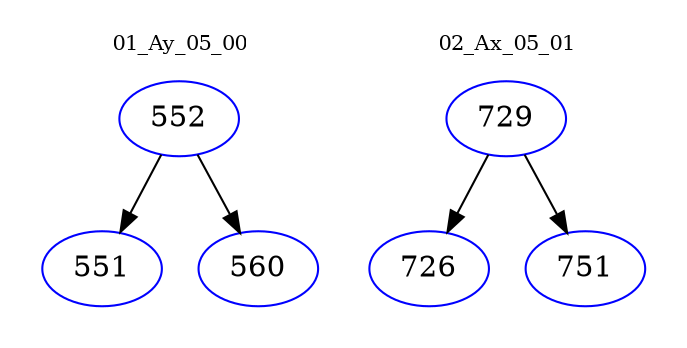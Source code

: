 digraph{
subgraph cluster_0 {
color = white
label = "01_Ay_05_00";
fontsize=10;
T0_552 [label="552", color="blue"]
T0_552 -> T0_551 [color="black"]
T0_551 [label="551", color="blue"]
T0_552 -> T0_560 [color="black"]
T0_560 [label="560", color="blue"]
}
subgraph cluster_1 {
color = white
label = "02_Ax_05_01";
fontsize=10;
T1_729 [label="729", color="blue"]
T1_729 -> T1_726 [color="black"]
T1_726 [label="726", color="blue"]
T1_729 -> T1_751 [color="black"]
T1_751 [label="751", color="blue"]
}
}
